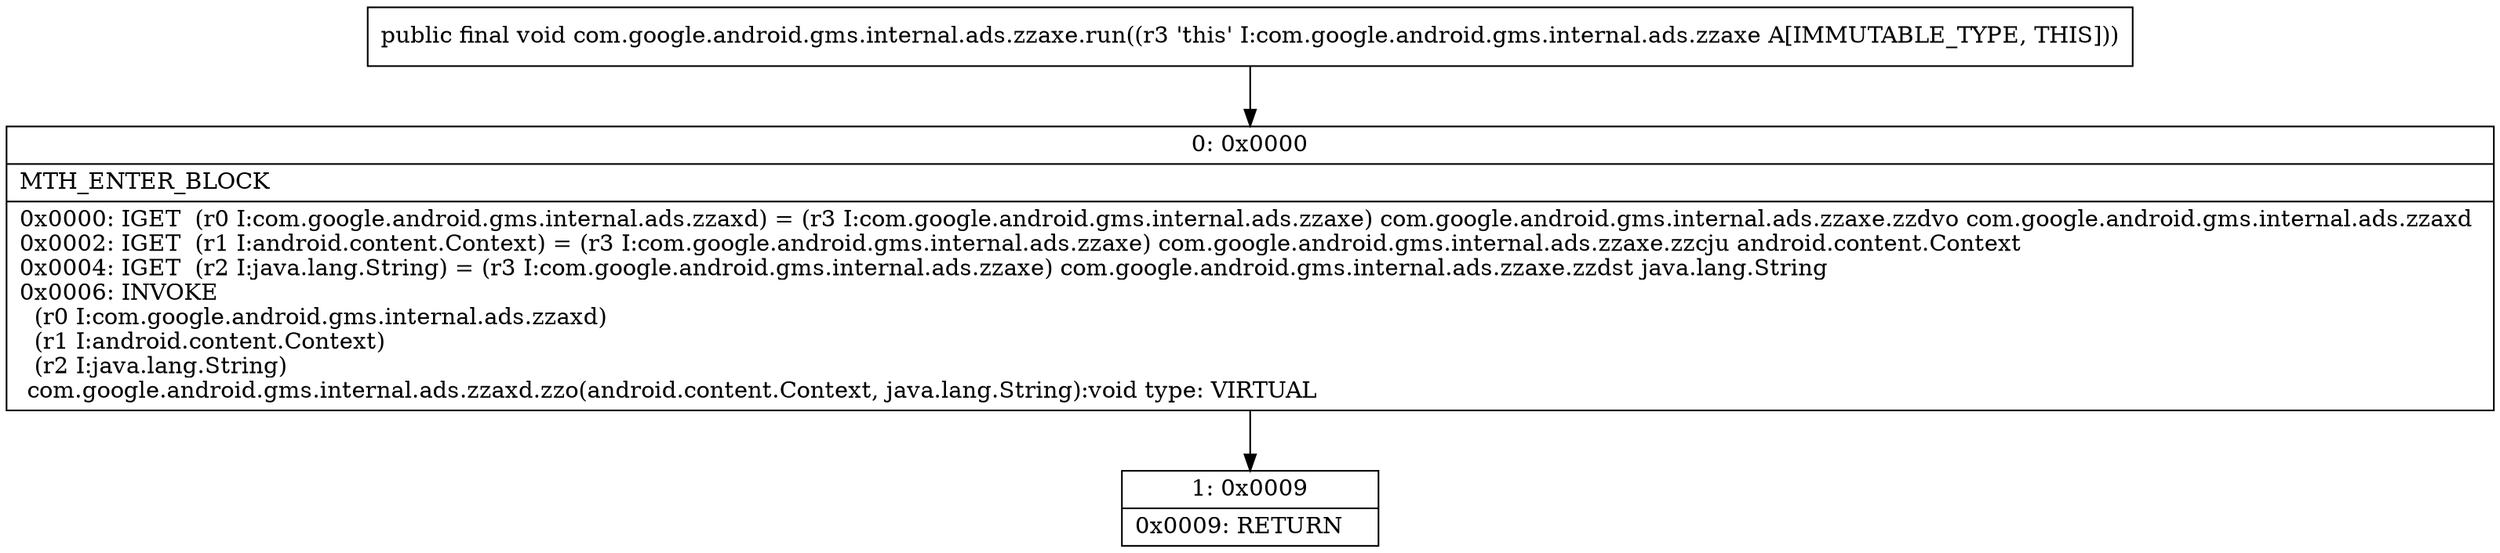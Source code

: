 digraph "CFG forcom.google.android.gms.internal.ads.zzaxe.run()V" {
Node_0 [shape=record,label="{0\:\ 0x0000|MTH_ENTER_BLOCK\l|0x0000: IGET  (r0 I:com.google.android.gms.internal.ads.zzaxd) = (r3 I:com.google.android.gms.internal.ads.zzaxe) com.google.android.gms.internal.ads.zzaxe.zzdvo com.google.android.gms.internal.ads.zzaxd \l0x0002: IGET  (r1 I:android.content.Context) = (r3 I:com.google.android.gms.internal.ads.zzaxe) com.google.android.gms.internal.ads.zzaxe.zzcju android.content.Context \l0x0004: IGET  (r2 I:java.lang.String) = (r3 I:com.google.android.gms.internal.ads.zzaxe) com.google.android.gms.internal.ads.zzaxe.zzdst java.lang.String \l0x0006: INVOKE  \l  (r0 I:com.google.android.gms.internal.ads.zzaxd)\l  (r1 I:android.content.Context)\l  (r2 I:java.lang.String)\l com.google.android.gms.internal.ads.zzaxd.zzo(android.content.Context, java.lang.String):void type: VIRTUAL \l}"];
Node_1 [shape=record,label="{1\:\ 0x0009|0x0009: RETURN   \l}"];
MethodNode[shape=record,label="{public final void com.google.android.gms.internal.ads.zzaxe.run((r3 'this' I:com.google.android.gms.internal.ads.zzaxe A[IMMUTABLE_TYPE, THIS])) }"];
MethodNode -> Node_0;
Node_0 -> Node_1;
}

